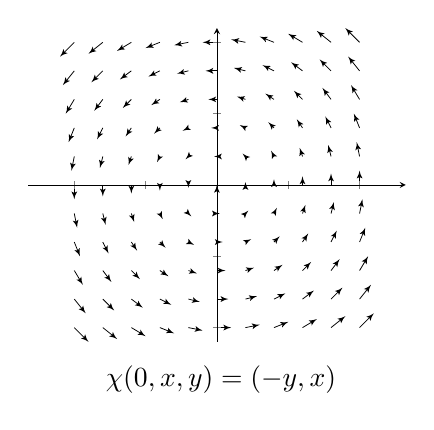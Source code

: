 \begin{tikzpicture}[scale=.7]
    \begin{axis}[
%        title={$x \exp(-x2-y^2)$ and its gradient},
      axis lines=middle,
        domain=-4:4,
        view={0}{90},
        axis background/.style={fill=white},
        axis equal,
        yticklabels={},
        xticklabels={}
    ]
        \addplot3[
            quiver={
             u={-y},
             v={x},
             scale arrows=0.1,
            },
            -latex',samples=11]
%                {exp(0-x^2-y^2)*x};
                {0};
\end{axis}
\draw (3.5,-0.25) node[below] {$\chi(0,x,y)=(-y,x)$};
\end{tikzpicture}